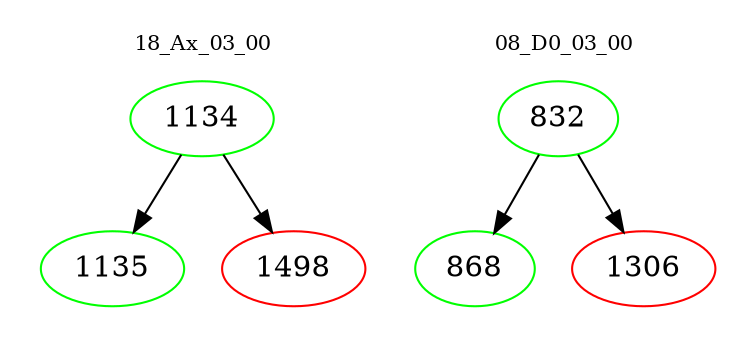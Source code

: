 digraph{
subgraph cluster_0 {
color = white
label = "18_Ax_03_00";
fontsize=10;
T0_1134 [label="1134", color="green"]
T0_1134 -> T0_1135 [color="black"]
T0_1135 [label="1135", color="green"]
T0_1134 -> T0_1498 [color="black"]
T0_1498 [label="1498", color="red"]
}
subgraph cluster_1 {
color = white
label = "08_D0_03_00";
fontsize=10;
T1_832 [label="832", color="green"]
T1_832 -> T1_868 [color="black"]
T1_868 [label="868", color="green"]
T1_832 -> T1_1306 [color="black"]
T1_1306 [label="1306", color="red"]
}
}
